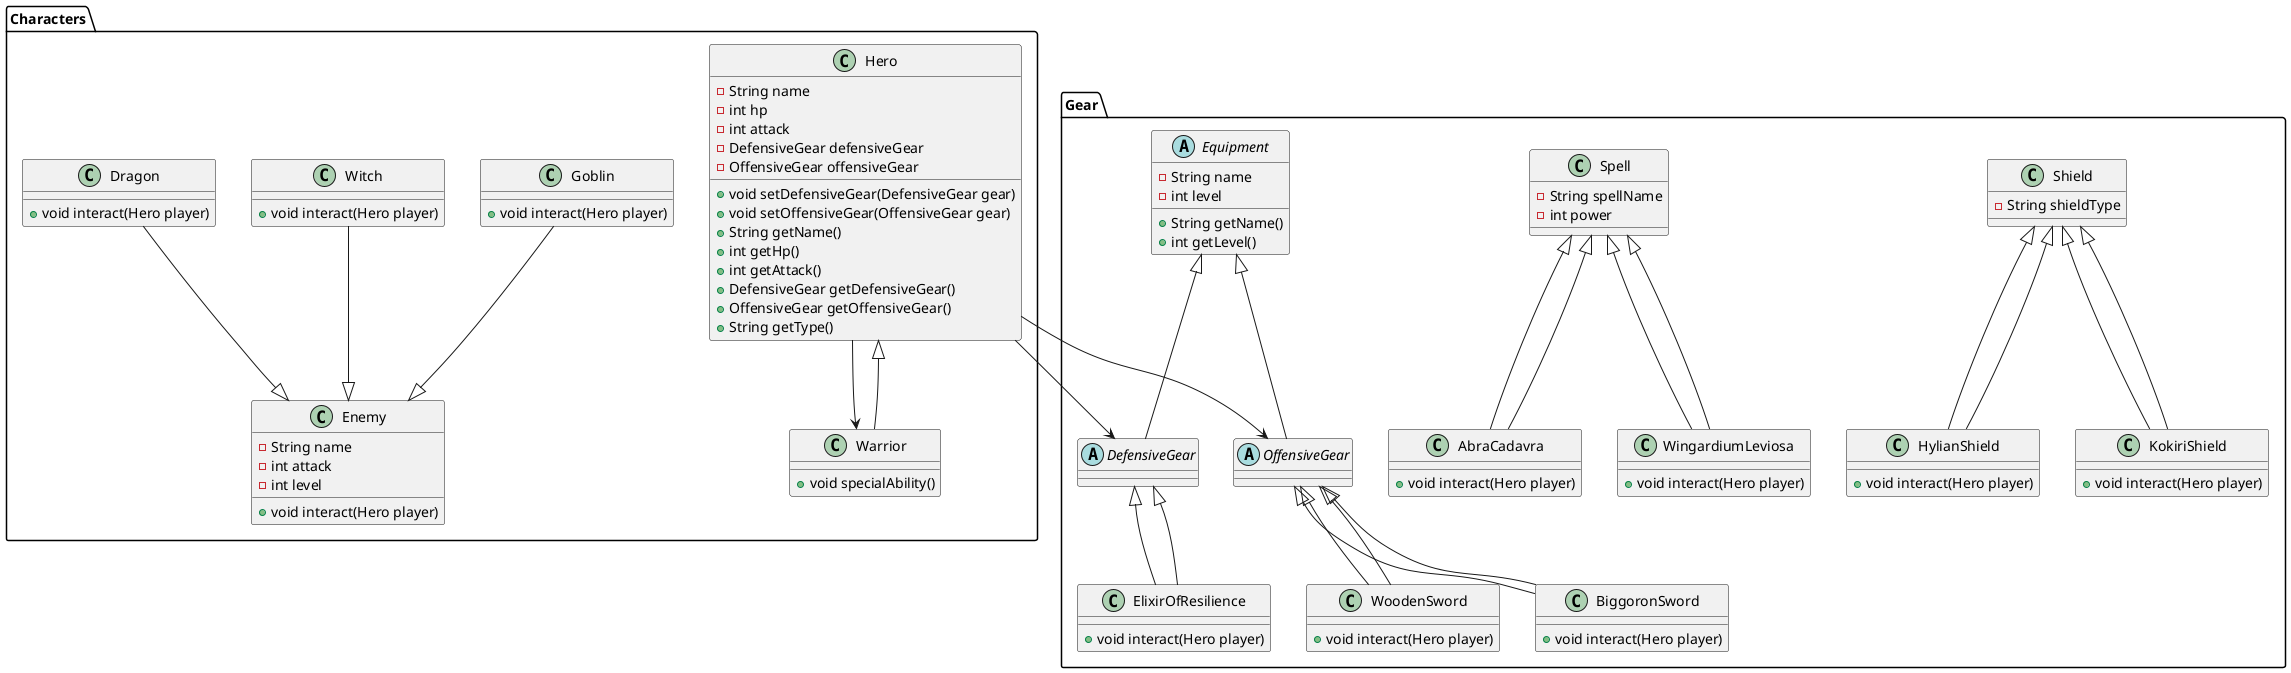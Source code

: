 @startuml

package Characters {
    class Hero {
        - String name
        - int hp
        - int attack
        - DefensiveGear defensiveGear
        - OffensiveGear offensiveGear
        + void setDefensiveGear(DefensiveGear gear)
        + void setOffensiveGear(OffensiveGear gear)
        + String getName()
        + int getHp()
        + int getAttack()
        + DefensiveGear getDefensiveGear()
        + OffensiveGear getOffensiveGear()
        + String getType()
    }

    class Warrior {
        + void specialAbility()
    }

    class Enemy {
        - String name
        - int attack
        - int level
        + void interact(Hero player)
    }

    class Dragon {
        + void interact(Hero player)
    }

    class Goblin {
        + void interact(Hero player)
    }

    class Witch {
        + void interact(Hero player)
    }
}

package Gear {
    abstract class Equipment {
        - String name
        - int level
        + String getName()
        + int getLevel()
    }

    abstract class DefensiveGear extends Equipment {
    }

    abstract class OffensiveGear extends Equipment {
    }

    class Shield {
        - String shieldType
    }

    class HylianShield extends Shield {
        + void interact(Hero player)
    }

    class KokiriShield extends Shield {
        + void interact(Hero player)
    }

    class ElixirOfResilience extends DefensiveGear {
        + void interact(Hero player)
    }

    class BiggoronSword extends OffensiveGear {
        + void interact(Hero player)
    }

    class WoodenSword extends OffensiveGear {
        + void interact(Hero player)
    }

    class Spell {
        - String spellName
        - int power
    }

    class AbraCadavra extends Spell {
        + void interact(Hero player)
    }

    class WingardiumLeviosa extends Spell {
        + void interact(Hero player)
    }
}

Hero --> OffensiveGear
Hero --> DefensiveGear
Hero --> Warrior
Warrior --|> Hero
Dragon --|> Enemy
Goblin --|> Enemy
Witch --|> Enemy
HylianShield --|> Shield
KokiriShield --|> Shield
ElixirOfResilience --|> DefensiveGear
BiggoronSword --|> OffensiveGear
WoodenSword --|> OffensiveGear
AbraCadavra --|> Spell
WingardiumLeviosa --|> Spell

@enduml

